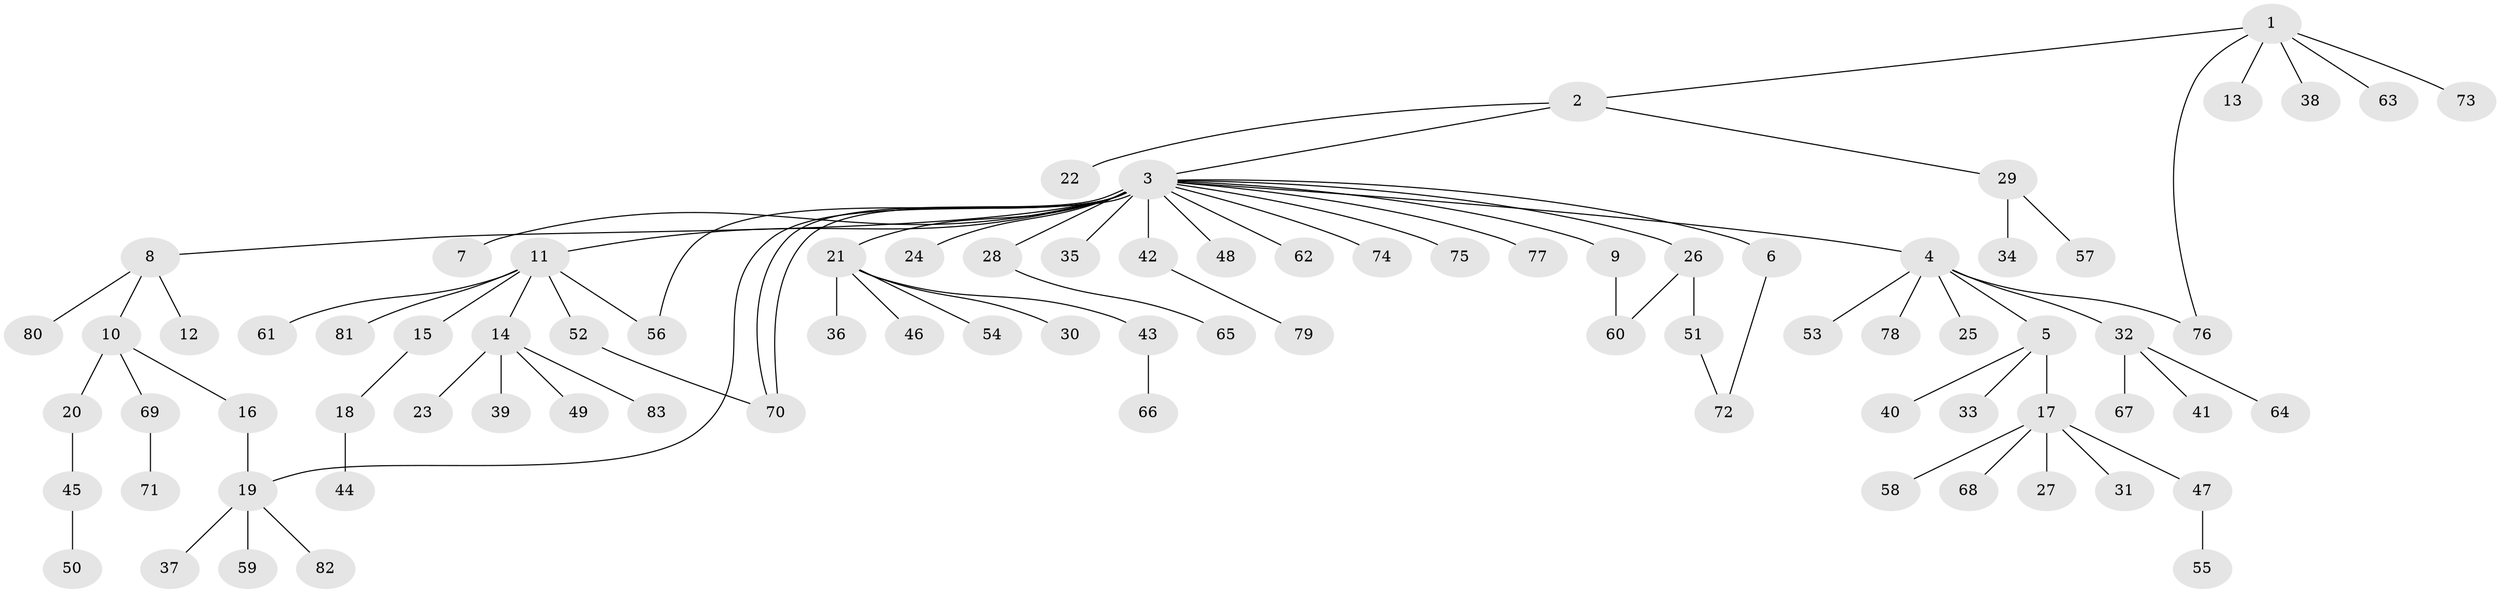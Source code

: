 // Generated by graph-tools (version 1.1) at 2025/14/03/09/25 04:14:39]
// undirected, 83 vertices, 89 edges
graph export_dot {
graph [start="1"]
  node [color=gray90,style=filled];
  1;
  2;
  3;
  4;
  5;
  6;
  7;
  8;
  9;
  10;
  11;
  12;
  13;
  14;
  15;
  16;
  17;
  18;
  19;
  20;
  21;
  22;
  23;
  24;
  25;
  26;
  27;
  28;
  29;
  30;
  31;
  32;
  33;
  34;
  35;
  36;
  37;
  38;
  39;
  40;
  41;
  42;
  43;
  44;
  45;
  46;
  47;
  48;
  49;
  50;
  51;
  52;
  53;
  54;
  55;
  56;
  57;
  58;
  59;
  60;
  61;
  62;
  63;
  64;
  65;
  66;
  67;
  68;
  69;
  70;
  71;
  72;
  73;
  74;
  75;
  76;
  77;
  78;
  79;
  80;
  81;
  82;
  83;
  1 -- 2;
  1 -- 13;
  1 -- 38;
  1 -- 63;
  1 -- 73;
  1 -- 76;
  2 -- 3;
  2 -- 22;
  2 -- 29;
  3 -- 4;
  3 -- 6;
  3 -- 7;
  3 -- 8;
  3 -- 9;
  3 -- 11;
  3 -- 19;
  3 -- 21;
  3 -- 24;
  3 -- 26;
  3 -- 28;
  3 -- 35;
  3 -- 42;
  3 -- 48;
  3 -- 56;
  3 -- 62;
  3 -- 70;
  3 -- 70;
  3 -- 74;
  3 -- 75;
  3 -- 77;
  4 -- 5;
  4 -- 25;
  4 -- 32;
  4 -- 53;
  4 -- 76;
  4 -- 78;
  5 -- 17;
  5 -- 33;
  5 -- 40;
  6 -- 72;
  8 -- 10;
  8 -- 12;
  8 -- 80;
  9 -- 60;
  10 -- 16;
  10 -- 20;
  10 -- 69;
  11 -- 14;
  11 -- 15;
  11 -- 52;
  11 -- 56;
  11 -- 61;
  11 -- 81;
  14 -- 23;
  14 -- 39;
  14 -- 49;
  14 -- 83;
  15 -- 18;
  16 -- 19;
  17 -- 27;
  17 -- 31;
  17 -- 47;
  17 -- 58;
  17 -- 68;
  18 -- 44;
  19 -- 37;
  19 -- 59;
  19 -- 82;
  20 -- 45;
  21 -- 30;
  21 -- 36;
  21 -- 43;
  21 -- 46;
  21 -- 54;
  26 -- 51;
  26 -- 60;
  28 -- 65;
  29 -- 34;
  29 -- 57;
  32 -- 41;
  32 -- 64;
  32 -- 67;
  42 -- 79;
  43 -- 66;
  45 -- 50;
  47 -- 55;
  51 -- 72;
  52 -- 70;
  69 -- 71;
}
